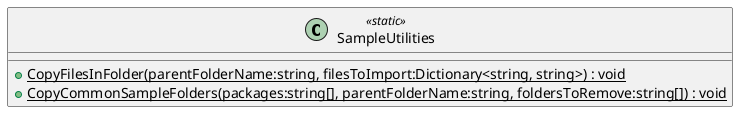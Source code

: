 @startuml
class SampleUtilities <<static>> {
    + {static} CopyFilesInFolder(parentFolderName:string, filesToImport:Dictionary<string, string>) : void
    + {static} CopyCommonSampleFolders(packages:string[], parentFolderName:string, foldersToRemove:string[]) : void
}
@enduml
